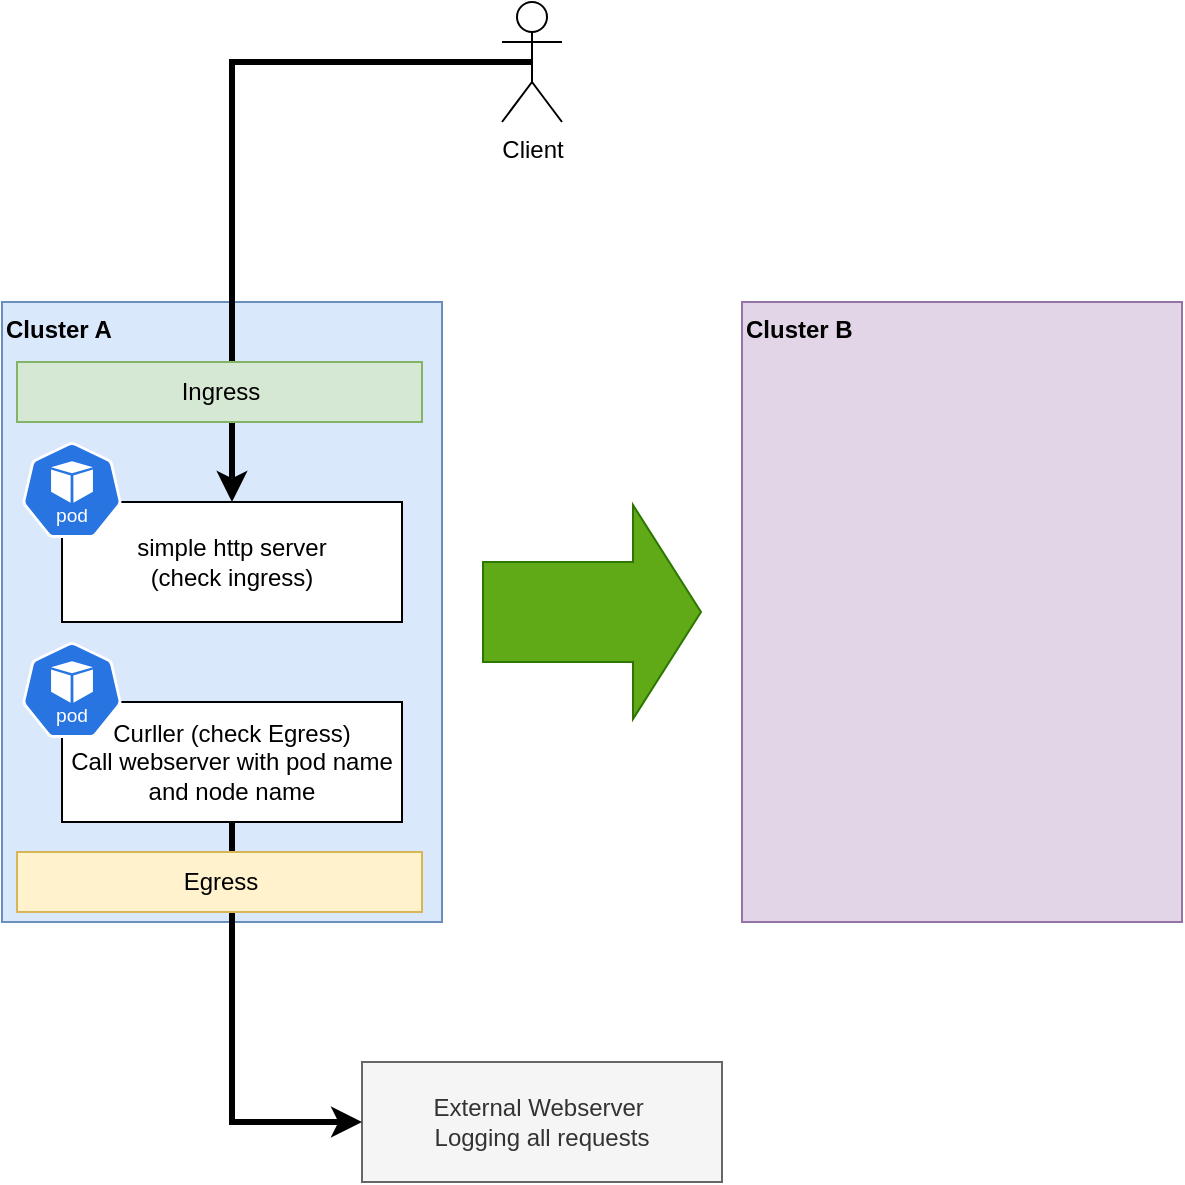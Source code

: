 <mxfile version="26.2.15">
  <diagram name="Page-1" id="-VYRWmol2rAduqmxvihU">
    <mxGraphModel dx="1194" dy="493" grid="1" gridSize="10" guides="1" tooltips="1" connect="1" arrows="1" fold="1" page="1" pageScale="1" pageWidth="827" pageHeight="1169" math="0" shadow="0">
      <root>
        <mxCell id="0" />
        <mxCell id="1" parent="0" />
        <mxCell id="HOICahOCsCcUTaSJ7HOK-1" value="Cluster A" style="rounded=0;whiteSpace=wrap;html=1;verticalAlign=top;fontStyle=1;fillColor=#dae8fc;strokeColor=#6c8ebf;align=left;" vertex="1" parent="1">
          <mxGeometry x="120" y="160" width="220" height="310" as="geometry" />
        </mxCell>
        <mxCell id="HOICahOCsCcUTaSJ7HOK-2" value="Cluster B" style="rounded=0;whiteSpace=wrap;html=1;verticalAlign=top;fontStyle=1;fillColor=#e1d5e7;strokeColor=#9673a6;align=left;" vertex="1" parent="1">
          <mxGeometry x="490" y="160" width="220" height="310" as="geometry" />
        </mxCell>
        <mxCell id="HOICahOCsCcUTaSJ7HOK-3" value="External Webserver&amp;nbsp;&lt;div&gt;Logging all requests&lt;/div&gt;" style="rounded=0;whiteSpace=wrap;html=1;fillColor=#f5f5f5;fontColor=#333333;strokeColor=#666666;" vertex="1" parent="1">
          <mxGeometry x="300" y="540" width="180" height="60" as="geometry" />
        </mxCell>
        <mxCell id="HOICahOCsCcUTaSJ7HOK-14" style="edgeStyle=orthogonalEdgeStyle;rounded=0;orthogonalLoop=1;jettySize=auto;html=1;exitX=0.5;exitY=1;exitDx=0;exitDy=0;entryX=0;entryY=0.5;entryDx=0;entryDy=0;strokeWidth=3;" edge="1" parent="1" source="HOICahOCsCcUTaSJ7HOK-4" target="HOICahOCsCcUTaSJ7HOK-3">
          <mxGeometry relative="1" as="geometry" />
        </mxCell>
        <mxCell id="HOICahOCsCcUTaSJ7HOK-4" value="Curller (check Egress)&lt;div&gt;Call webserver with pod name and node name&lt;/div&gt;" style="rounded=0;whiteSpace=wrap;html=1;" vertex="1" parent="1">
          <mxGeometry x="150" y="360" width="170" height="60" as="geometry" />
        </mxCell>
        <mxCell id="HOICahOCsCcUTaSJ7HOK-5" value="" style="aspect=fixed;sketch=0;html=1;dashed=0;whitespace=wrap;verticalLabelPosition=bottom;verticalAlign=top;fillColor=#2875E2;strokeColor=#ffffff;points=[[0.005,0.63,0],[0.1,0.2,0],[0.9,0.2,0],[0.5,0,0],[0.995,0.63,0],[0.72,0.99,0],[0.5,1,0],[0.28,0.99,0]];shape=mxgraph.kubernetes.icon2;kubernetesLabel=1;prIcon=pod" vertex="1" parent="1">
          <mxGeometry x="130" y="330" width="50" height="48" as="geometry" />
        </mxCell>
        <mxCell id="HOICahOCsCcUTaSJ7HOK-10" value="simple http server &lt;br&gt;(check ingress)" style="rounded=0;whiteSpace=wrap;html=1;" vertex="1" parent="1">
          <mxGeometry x="150" y="260" width="170" height="60" as="geometry" />
        </mxCell>
        <mxCell id="HOICahOCsCcUTaSJ7HOK-11" value="" style="aspect=fixed;sketch=0;html=1;dashed=0;whitespace=wrap;verticalLabelPosition=bottom;verticalAlign=top;fillColor=#2875E2;strokeColor=#ffffff;points=[[0.005,0.63,0],[0.1,0.2,0],[0.9,0.2,0],[0.5,0,0],[0.995,0.63,0],[0.72,0.99,0],[0.5,1,0],[0.28,0.99,0]];shape=mxgraph.kubernetes.icon2;kubernetesLabel=1;prIcon=pod" vertex="1" parent="1">
          <mxGeometry x="130" y="230" width="50" height="48" as="geometry" />
        </mxCell>
        <mxCell id="HOICahOCsCcUTaSJ7HOK-7" value="Egress" style="rounded=0;whiteSpace=wrap;html=1;fillColor=#fff2cc;strokeColor=#d6b656;" vertex="1" parent="1">
          <mxGeometry x="127.5" y="435" width="202.5" height="30" as="geometry" />
        </mxCell>
        <mxCell id="HOICahOCsCcUTaSJ7HOK-19" style="edgeStyle=orthogonalEdgeStyle;rounded=0;orthogonalLoop=1;jettySize=auto;html=1;exitX=0.5;exitY=0.5;exitDx=0;exitDy=0;exitPerimeter=0;entryX=0.5;entryY=0;entryDx=0;entryDy=0;fontSize=11;strokeWidth=3;" edge="1" parent="1" source="HOICahOCsCcUTaSJ7HOK-15" target="HOICahOCsCcUTaSJ7HOK-10">
          <mxGeometry relative="1" as="geometry" />
        </mxCell>
        <mxCell id="HOICahOCsCcUTaSJ7HOK-15" value="Client" style="shape=umlActor;verticalLabelPosition=bottom;verticalAlign=top;html=1;outlineConnect=0;" vertex="1" parent="1">
          <mxGeometry x="370" y="10" width="30" height="60" as="geometry" />
        </mxCell>
        <mxCell id="HOICahOCsCcUTaSJ7HOK-6" value="Ingress" style="rounded=0;whiteSpace=wrap;html=1;fillColor=#d5e8d4;strokeColor=#82b366;" vertex="1" parent="1">
          <mxGeometry x="127.5" y="190" width="202.5" height="30" as="geometry" />
        </mxCell>
        <mxCell id="HOICahOCsCcUTaSJ7HOK-21" value="" style="shape=flexArrow;endArrow=classic;html=1;rounded=0;endWidth=56;endSize=11;width=50;fillColor=#60a917;strokeColor=#2D7600;" edge="1" parent="1">
          <mxGeometry width="50" height="50" relative="1" as="geometry">
            <mxPoint x="360" y="315" as="sourcePoint" />
            <mxPoint x="470" y="315" as="targetPoint" />
          </mxGeometry>
        </mxCell>
      </root>
    </mxGraphModel>
  </diagram>
</mxfile>
